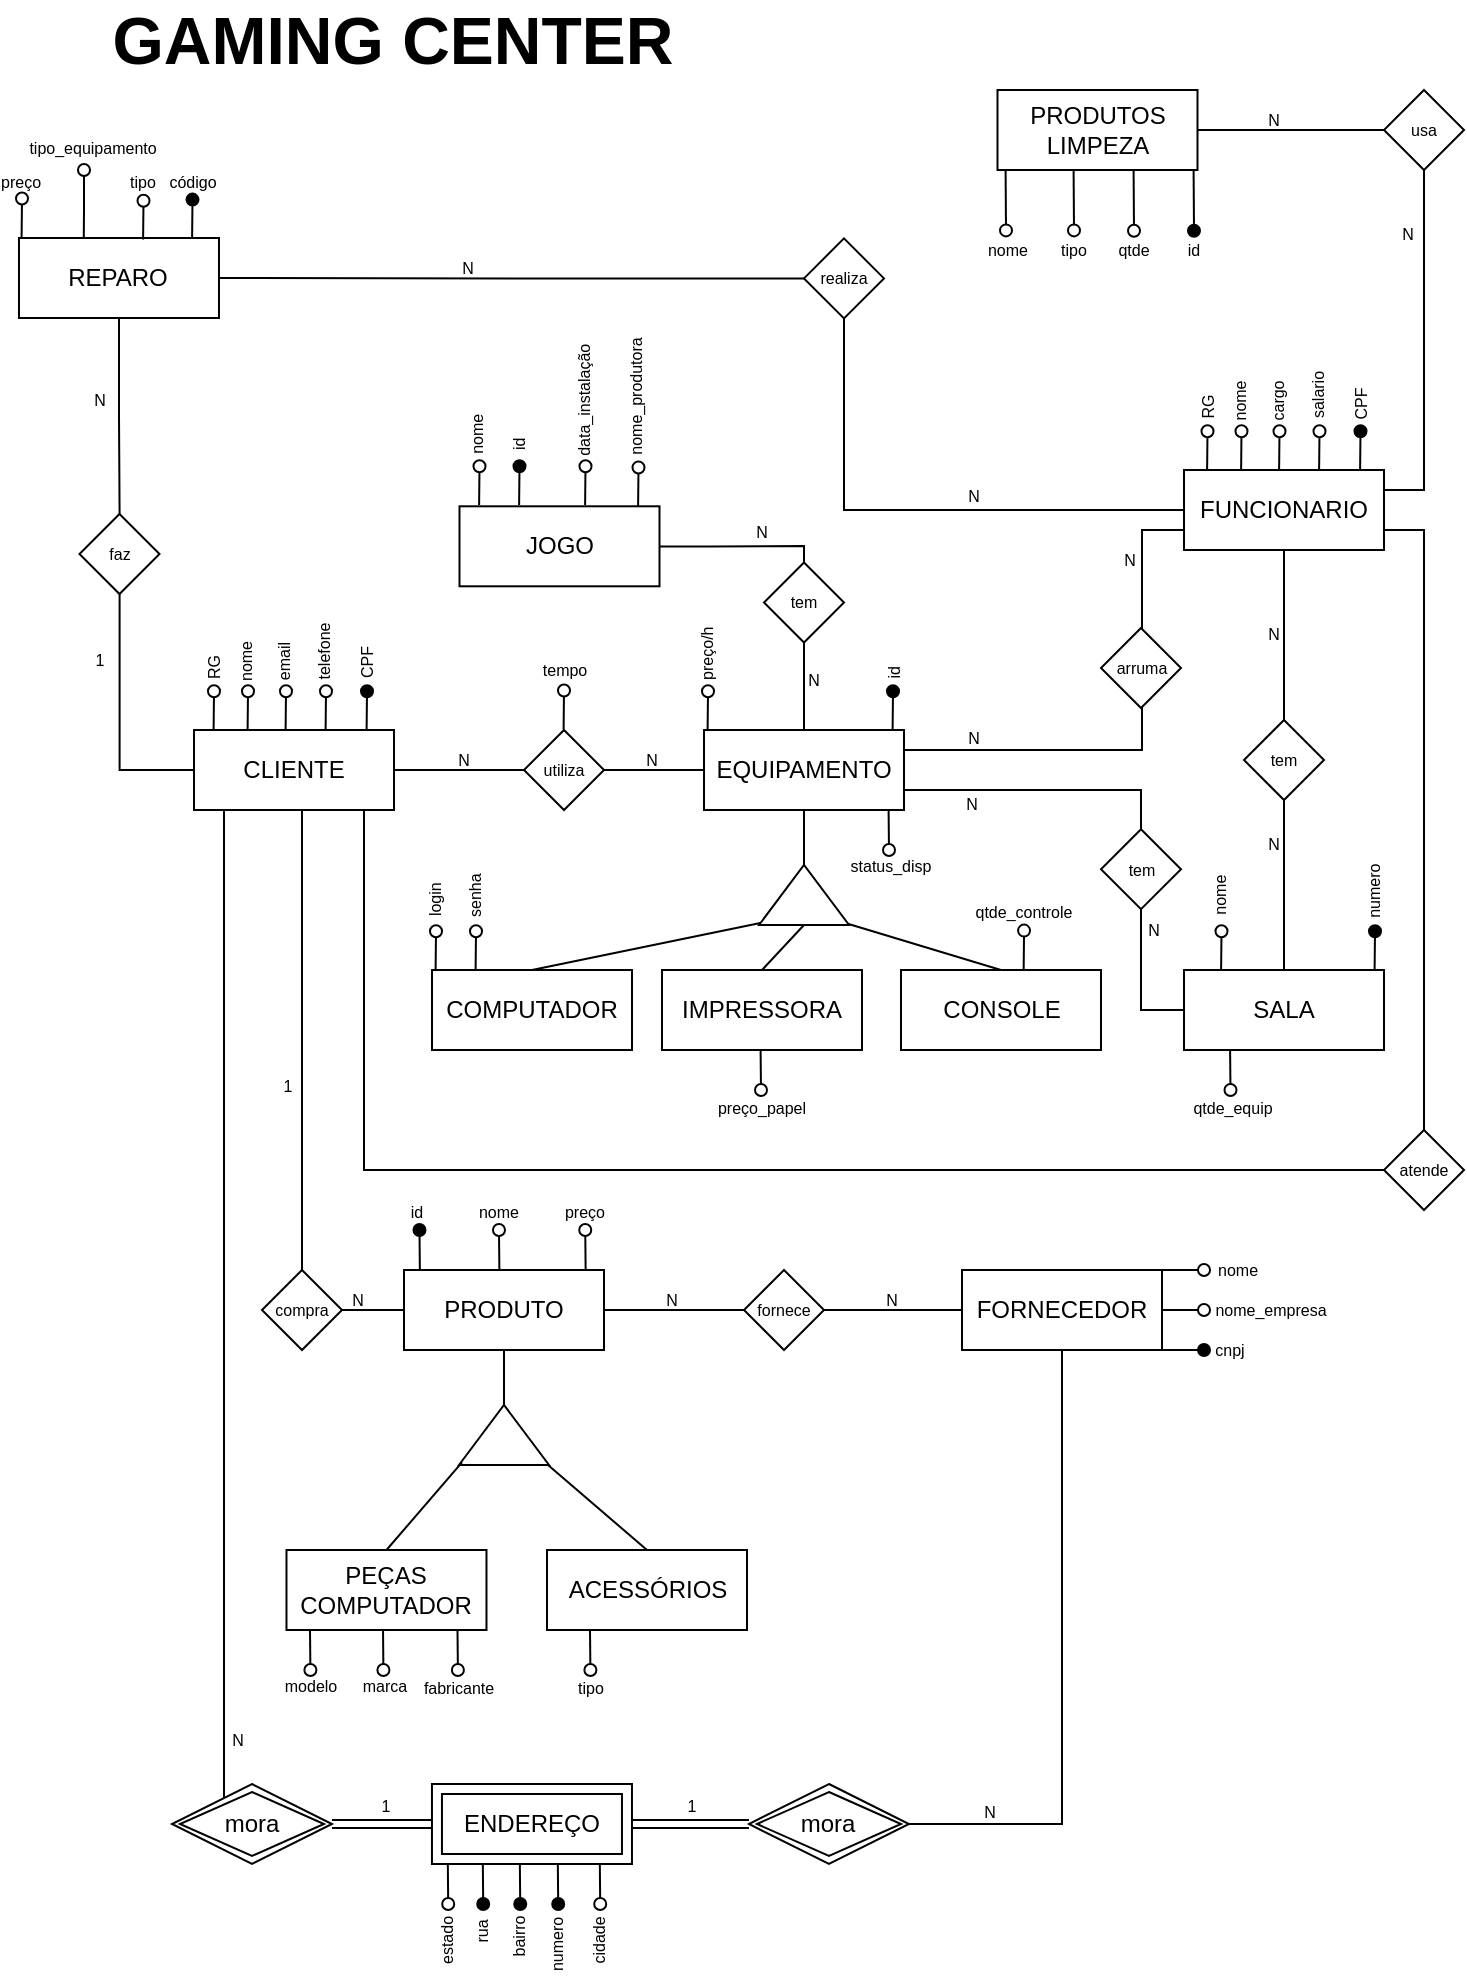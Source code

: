 <mxfile version="18.1.3" type="device"><diagram id="tFjh-JC69PEkfASW7UYD" name="Page-1"><mxGraphModel dx="1237" dy="672" grid="1" gridSize="10" guides="1" tooltips="1" connect="1" arrows="1" fold="1" page="1" pageScale="1" pageWidth="827" pageHeight="1169" math="0" shadow="0"><root><mxCell id="0"/><mxCell id="1" parent="0"/><mxCell id="dLTUqUdsc6a28uXezFOx-49" value="" style="endArrow=none;dashed=1;html=1;rounded=0;entryX=0.5;entryY=1;entryDx=0;entryDy=0;strokeWidth=2;endSize=6;jumpSize=9;jumpStyle=none;sourcePerimeterSpacing=0;strokeColor=none;startSize=34;fontSize=13;spacing=3;" parent="1" edge="1"><mxGeometry width="50" height="50" relative="1" as="geometry"><mxPoint x="71" y="667" as="sourcePoint"/><mxPoint x="51" y="632" as="targetPoint"/></mxGeometry></mxCell><mxCell id="Bq1xxbU5dl7gMrOgX1wE-48" style="edgeStyle=orthogonalEdgeStyle;rounded=0;orthogonalLoop=1;jettySize=auto;html=1;fontSize=8;startArrow=none;startFill=0;endArrow=none;endFill=0;" parent="1" source="Bq1xxbU5dl7gMrOgX1wE-26" target="Bq1xxbU5dl7gMrOgX1wE-46" edge="1"><mxGeometry relative="1" as="geometry"/></mxCell><mxCell id="zkrEf3ewqRUQauNhbl9_-11" style="edgeStyle=orthogonalEdgeStyle;rounded=0;orthogonalLoop=1;jettySize=auto;html=1;startArrow=none;startFill=0;endArrow=none;endFill=0;" edge="1" parent="1" source="Bq1xxbU5dl7gMrOgX1wE-26" target="zkrEf3ewqRUQauNhbl9_-10"><mxGeometry relative="1" as="geometry"/></mxCell><mxCell id="Bq1xxbU5dl7gMrOgX1wE-26" value="CLIENTE" style="rounded=0;whiteSpace=wrap;html=1;" parent="1" vertex="1"><mxGeometry x="115" y="400" width="100" height="40" as="geometry"/></mxCell><mxCell id="Bq1xxbU5dl7gMrOgX1wE-27" value="" style="endArrow=oval;html=1;rounded=0;fontSize=8;exitX=0.948;exitY=-0.015;exitDx=0;exitDy=0;exitPerimeter=0;endFill=0;" parent="1" edge="1"><mxGeometry width="50" height="50" relative="1" as="geometry"><mxPoint x="124.8" y="400" as="sourcePoint"/><mxPoint x="125" y="380.6" as="targetPoint"/></mxGeometry></mxCell><mxCell id="Bq1xxbU5dl7gMrOgX1wE-28" value="&lt;span style=&quot;font-size: 8px;&quot;&gt;RG&lt;br&gt;&lt;/span&gt;" style="text;html=1;strokeColor=none;fillColor=none;align=center;verticalAlign=middle;whiteSpace=wrap;rounded=0;rotation=-90;" parent="1" vertex="1"><mxGeometry x="115" y="364.25" width="17" height="8.5" as="geometry"/></mxCell><mxCell id="Bq1xxbU5dl7gMrOgX1wE-31" value="" style="endArrow=oval;html=1;rounded=0;fontSize=8;exitX=0.948;exitY=-0.015;exitDx=0;exitDy=0;exitPerimeter=0;endFill=0;" parent="1" edge="1"><mxGeometry width="50" height="50" relative="1" as="geometry"><mxPoint x="141.8" y="400" as="sourcePoint"/><mxPoint x="142" y="380.6" as="targetPoint"/></mxGeometry></mxCell><mxCell id="Bq1xxbU5dl7gMrOgX1wE-32" value="&lt;span style=&quot;font-size: 8px;&quot;&gt;nome&lt;br&gt;&lt;/span&gt;" style="text;html=1;strokeColor=none;fillColor=none;align=center;verticalAlign=middle;whiteSpace=wrap;rounded=0;rotation=-90;" parent="1" vertex="1"><mxGeometry x="131" y="361.25" width="17" height="8.5" as="geometry"/></mxCell><mxCell id="Bq1xxbU5dl7gMrOgX1wE-33" value="" style="endArrow=oval;html=1;rounded=0;fontSize=8;exitX=0.948;exitY=-0.015;exitDx=0;exitDy=0;exitPerimeter=0;endFill=0;" parent="1" edge="1"><mxGeometry width="50" height="50" relative="1" as="geometry"><mxPoint x="160.8" y="400" as="sourcePoint"/><mxPoint x="161" y="380.6" as="targetPoint"/></mxGeometry></mxCell><mxCell id="Bq1xxbU5dl7gMrOgX1wE-34" value="&lt;span style=&quot;font-size: 8px;&quot;&gt;email&lt;br&gt;&lt;/span&gt;" style="text;html=1;strokeColor=none;fillColor=none;align=center;verticalAlign=middle;whiteSpace=wrap;rounded=0;rotation=-90;" parent="1" vertex="1"><mxGeometry x="150" y="361.25" width="17" height="8.5" as="geometry"/></mxCell><mxCell id="Bq1xxbU5dl7gMrOgX1wE-35" value="" style="endArrow=oval;html=1;rounded=0;fontSize=8;exitX=0.948;exitY=-0.015;exitDx=0;exitDy=0;exitPerimeter=0;endFill=0;" parent="1" edge="1"><mxGeometry width="50" height="50" relative="1" as="geometry"><mxPoint x="180.8" y="400" as="sourcePoint"/><mxPoint x="181" y="380.6" as="targetPoint"/></mxGeometry></mxCell><mxCell id="Bq1xxbU5dl7gMrOgX1wE-36" value="&lt;span style=&quot;font-size: 8px;&quot;&gt;telefone&lt;br&gt;&lt;/span&gt;" style="text;html=1;strokeColor=none;fillColor=none;align=center;verticalAlign=middle;whiteSpace=wrap;rounded=0;rotation=-90;" parent="1" vertex="1"><mxGeometry x="170" y="356.25" width="17" height="8.5" as="geometry"/></mxCell><mxCell id="Bq1xxbU5dl7gMrOgX1wE-37" value="" style="endArrow=oval;html=1;rounded=0;fontSize=8;exitX=0.948;exitY=-0.015;exitDx=0;exitDy=0;exitPerimeter=0;endFill=1;" parent="1" edge="1"><mxGeometry width="50" height="50" relative="1" as="geometry"><mxPoint x="201.3" y="400" as="sourcePoint"/><mxPoint x="201.5" y="380.6" as="targetPoint"/></mxGeometry></mxCell><mxCell id="Bq1xxbU5dl7gMrOgX1wE-38" value="&lt;span style=&quot;font-size: 8px;&quot;&gt;CPF&lt;br&gt;&lt;/span&gt;" style="text;html=1;strokeColor=none;fillColor=none;align=center;verticalAlign=middle;whiteSpace=wrap;rounded=0;rotation=-90;" parent="1" vertex="1"><mxGeometry x="191.5" y="362.25" width="17" height="8.5" as="geometry"/></mxCell><mxCell id="Bq1xxbU5dl7gMrOgX1wE-47" style="edgeStyle=orthogonalEdgeStyle;rounded=0;orthogonalLoop=1;jettySize=auto;html=1;fontSize=8;startArrow=none;startFill=0;endArrow=none;endFill=0;" parent="1" source="Bq1xxbU5dl7gMrOgX1wE-45" target="Bq1xxbU5dl7gMrOgX1wE-46" edge="1"><mxGeometry relative="1" as="geometry"/></mxCell><mxCell id="Bq1xxbU5dl7gMrOgX1wE-61" style="edgeStyle=orthogonalEdgeStyle;rounded=0;orthogonalLoop=1;jettySize=auto;html=1;fontSize=8;startArrow=none;startFill=0;endArrow=none;endFill=0;" parent="1" source="Bq1xxbU5dl7gMrOgX1wE-45" target="Bq1xxbU5dl7gMrOgX1wE-60" edge="1"><mxGeometry relative="1" as="geometry"/></mxCell><mxCell id="Bq1xxbU5dl7gMrOgX1wE-94" style="edgeStyle=orthogonalEdgeStyle;rounded=0;orthogonalLoop=1;jettySize=auto;html=1;fontSize=8;startArrow=none;startFill=0;endArrow=none;endFill=0;" parent="1" source="Bq1xxbU5dl7gMrOgX1wE-45" target="Bq1xxbU5dl7gMrOgX1wE-92" edge="1"><mxGeometry relative="1" as="geometry"><Array as="points"><mxPoint x="589" y="410"/></Array></mxGeometry></mxCell><mxCell id="Bq1xxbU5dl7gMrOgX1wE-45" value="EQUIPAMENTO" style="rounded=0;whiteSpace=wrap;html=1;" parent="1" vertex="1"><mxGeometry x="370" y="400" width="100" height="40" as="geometry"/></mxCell><mxCell id="Bq1xxbU5dl7gMrOgX1wE-46" value="utiliza" style="rhombus;whiteSpace=wrap;html=1;fontSize=8;" parent="1" vertex="1"><mxGeometry x="280" y="400" width="40" height="40" as="geometry"/></mxCell><mxCell id="Bq1xxbU5dl7gMrOgX1wE-49" value="" style="endArrow=oval;html=1;rounded=0;fontSize=8;exitX=0.948;exitY=-0.015;exitDx=0;exitDy=0;exitPerimeter=0;endFill=0;" parent="1" edge="1"><mxGeometry width="50" height="50" relative="1" as="geometry"><mxPoint x="299.8" y="399.63" as="sourcePoint"/><mxPoint x="300" y="380.23" as="targetPoint"/></mxGeometry></mxCell><mxCell id="Bq1xxbU5dl7gMrOgX1wE-50" value="&lt;span style=&quot;font-size: 8px;&quot;&gt;tempo&lt;br&gt;&lt;/span&gt;" style="text;html=1;strokeColor=none;fillColor=none;align=center;verticalAlign=middle;whiteSpace=wrap;rounded=0;rotation=0;" parent="1" vertex="1"><mxGeometry x="291.5" y="364.75" width="17" height="8.5" as="geometry"/></mxCell><mxCell id="Bq1xxbU5dl7gMrOgX1wE-51" value="N" style="text;html=1;strokeColor=none;fillColor=none;align=center;verticalAlign=middle;whiteSpace=wrap;rounded=0;fontSize=8;" parent="1" vertex="1"><mxGeometry x="240" y="410" width="20" height="10" as="geometry"/></mxCell><mxCell id="Bq1xxbU5dl7gMrOgX1wE-52" value="N" style="text;html=1;strokeColor=none;fillColor=none;align=center;verticalAlign=middle;whiteSpace=wrap;rounded=0;fontSize=8;" parent="1" vertex="1"><mxGeometry x="334" y="410" width="20" height="10" as="geometry"/></mxCell><mxCell id="Bq1xxbU5dl7gMrOgX1wE-54" style="edgeStyle=orthogonalEdgeStyle;rounded=0;orthogonalLoop=1;jettySize=auto;html=1;entryX=0.5;entryY=1;entryDx=0;entryDy=0;fontSize=8;startArrow=none;startFill=0;endArrow=none;endFill=0;" parent="1" source="Bq1xxbU5dl7gMrOgX1wE-53" target="Bq1xxbU5dl7gMrOgX1wE-45" edge="1"><mxGeometry relative="1" as="geometry"/></mxCell><mxCell id="Bq1xxbU5dl7gMrOgX1wE-53" value="" style="triangle;whiteSpace=wrap;html=1;rotation=-90;" parent="1" vertex="1"><mxGeometry x="405" y="460" width="30" height="45" as="geometry"/></mxCell><mxCell id="Bq1xxbU5dl7gMrOgX1wE-55" value="COMPUTADOR" style="rounded=0;whiteSpace=wrap;html=1;" parent="1" vertex="1"><mxGeometry x="234" y="520" width="100" height="40" as="geometry"/></mxCell><mxCell id="Bq1xxbU5dl7gMrOgX1wE-56" value="CONSOLE" style="rounded=0;whiteSpace=wrap;html=1;" parent="1" vertex="1"><mxGeometry x="468.5" y="520" width="100" height="40" as="geometry"/></mxCell><mxCell id="Bq1xxbU5dl7gMrOgX1wE-58" value="" style="endArrow=none;html=1;rounded=0;fontSize=8;entryX=0.034;entryY=0.015;entryDx=0;entryDy=0;entryPerimeter=0;exitX=0.5;exitY=0;exitDx=0;exitDy=0;" parent="1" source="Bq1xxbU5dl7gMrOgX1wE-55" target="Bq1xxbU5dl7gMrOgX1wE-53" edge="1"><mxGeometry width="50" height="50" relative="1" as="geometry"><mxPoint x="380" y="520" as="sourcePoint"/><mxPoint x="430" y="470" as="targetPoint"/></mxGeometry></mxCell><mxCell id="Bq1xxbU5dl7gMrOgX1wE-59" value="" style="endArrow=none;html=1;rounded=0;fontSize=8;exitX=0.5;exitY=0;exitDx=0;exitDy=0;entryX=0.026;entryY=0.977;entryDx=0;entryDy=0;entryPerimeter=0;" parent="1" source="Bq1xxbU5dl7gMrOgX1wE-56" target="Bq1xxbU5dl7gMrOgX1wE-53" edge="1"><mxGeometry width="50" height="50" relative="1" as="geometry"><mxPoint x="380" y="520" as="sourcePoint"/><mxPoint x="430" y="470" as="targetPoint"/></mxGeometry></mxCell><mxCell id="Bq1xxbU5dl7gMrOgX1wE-60" value="tem" style="rhombus;whiteSpace=wrap;html=1;fontSize=8;" parent="1" vertex="1"><mxGeometry x="400" y="316.25" width="40" height="40" as="geometry"/></mxCell><mxCell id="Bq1xxbU5dl7gMrOgX1wE-63" style="edgeStyle=orthogonalEdgeStyle;rounded=0;orthogonalLoop=1;jettySize=auto;html=1;fontSize=8;startArrow=none;startFill=0;endArrow=none;endFill=0;" parent="1" source="Bq1xxbU5dl7gMrOgX1wE-62" target="Bq1xxbU5dl7gMrOgX1wE-60" edge="1"><mxGeometry relative="1" as="geometry"><Array as="points"><mxPoint x="374" y="308"/><mxPoint x="420" y="308"/></Array></mxGeometry></mxCell><mxCell id="Bq1xxbU5dl7gMrOgX1wE-62" value="JOGO" style="rounded=0;whiteSpace=wrap;html=1;" parent="1" vertex="1"><mxGeometry x="247.75" y="288.15" width="100" height="40" as="geometry"/></mxCell><mxCell id="Bq1xxbU5dl7gMrOgX1wE-64" value="N" style="text;html=1;strokeColor=none;fillColor=none;align=center;verticalAlign=middle;whiteSpace=wrap;rounded=0;fontSize=8;" parent="1" vertex="1"><mxGeometry x="420" y="369.75" width="10" height="10" as="geometry"/></mxCell><mxCell id="Bq1xxbU5dl7gMrOgX1wE-65" value="N" style="text;html=1;strokeColor=none;fillColor=none;align=center;verticalAlign=middle;whiteSpace=wrap;rounded=0;fontSize=8;" parent="1" vertex="1"><mxGeometry x="394" y="296" width="10" height="10" as="geometry"/></mxCell><mxCell id="Bq1xxbU5dl7gMrOgX1wE-66" value="" style="endArrow=oval;html=1;rounded=0;fontSize=8;exitX=0.948;exitY=-0.015;exitDx=0;exitDy=0;exitPerimeter=0;endFill=0;" parent="1" edge="1"><mxGeometry width="50" height="50" relative="1" as="geometry"><mxPoint x="257.55" y="287.55" as="sourcePoint"/><mxPoint x="257.75" y="268.15" as="targetPoint"/></mxGeometry></mxCell><mxCell id="Bq1xxbU5dl7gMrOgX1wE-67" value="&lt;font style=&quot;font-size: 8px;&quot;&gt;nome&lt;/font&gt;" style="text;html=1;strokeColor=none;fillColor=none;align=center;verticalAlign=middle;whiteSpace=wrap;rounded=0;rotation=-90;" parent="1" vertex="1"><mxGeometry x="245.75" y="247.15" width="20" height="10" as="geometry"/></mxCell><mxCell id="Bq1xxbU5dl7gMrOgX1wE-68" value="" style="endArrow=oval;html=1;rounded=0;fontSize=8;exitX=0.948;exitY=-0.015;exitDx=0;exitDy=0;exitPerimeter=0;endFill=1;" parent="1" edge="1"><mxGeometry width="50" height="50" relative="1" as="geometry"><mxPoint x="277.55" y="287.55" as="sourcePoint"/><mxPoint x="277.75" y="268.15" as="targetPoint"/></mxGeometry></mxCell><mxCell id="Bq1xxbU5dl7gMrOgX1wE-69" value="&lt;font style=&quot;font-size: 8px;&quot;&gt;id&lt;/font&gt;" style="text;html=1;strokeColor=none;fillColor=none;align=center;verticalAlign=middle;whiteSpace=wrap;rounded=0;rotation=-90;" parent="1" vertex="1"><mxGeometry x="266.75" y="252.15" width="20" height="10" as="geometry"/></mxCell><mxCell id="Bq1xxbU5dl7gMrOgX1wE-70" value="" style="endArrow=oval;html=1;rounded=0;fontSize=8;exitX=0.948;exitY=-0.015;exitDx=0;exitDy=0;exitPerimeter=0;endFill=0;" parent="1" edge="1"><mxGeometry width="50" height="50" relative="1" as="geometry"><mxPoint x="310.55" y="287.55" as="sourcePoint"/><mxPoint x="310.75" y="268.15" as="targetPoint"/></mxGeometry></mxCell><mxCell id="Bq1xxbU5dl7gMrOgX1wE-71" value="&lt;font style=&quot;font-size: 8px;&quot;&gt;data_instalação&lt;/font&gt;" style="text;html=1;strokeColor=none;fillColor=none;align=center;verticalAlign=middle;whiteSpace=wrap;rounded=0;rotation=-90;" parent="1" vertex="1"><mxGeometry x="281.25" y="229.65" width="55" height="10" as="geometry"/></mxCell><mxCell id="Bq1xxbU5dl7gMrOgX1wE-72" value="" style="endArrow=oval;html=1;rounded=0;fontSize=8;exitX=0.948;exitY=-0.015;exitDx=0;exitDy=0;exitPerimeter=0;endFill=0;" parent="1" edge="1"><mxGeometry width="50" height="50" relative="1" as="geometry"><mxPoint x="337.05" y="288.15" as="sourcePoint"/><mxPoint x="337.25" y="268.75" as="targetPoint"/></mxGeometry></mxCell><mxCell id="Bq1xxbU5dl7gMrOgX1wE-73" value="&lt;font style=&quot;font-size: 8px;&quot;&gt;nome_produtora&lt;/font&gt;" style="text;html=1;strokeColor=none;fillColor=none;align=center;verticalAlign=middle;whiteSpace=wrap;rounded=0;rotation=-90;" parent="1" vertex="1"><mxGeometry x="302.75" y="228.25" width="65" height="10" as="geometry"/></mxCell><mxCell id="Bq1xxbU5dl7gMrOgX1wE-76" value="" style="endArrow=oval;html=1;rounded=0;fontSize=8;exitX=0.948;exitY=-0.015;exitDx=0;exitDy=0;exitPerimeter=0;endFill=0;" parent="1" edge="1"><mxGeometry width="50" height="50" relative="1" as="geometry"><mxPoint x="235.8" y="520" as="sourcePoint"/><mxPoint x="236" y="500.6" as="targetPoint"/></mxGeometry></mxCell><mxCell id="Bq1xxbU5dl7gMrOgX1wE-77" value="&lt;span style=&quot;font-size: 8px;&quot;&gt;login&lt;br&gt;&lt;/span&gt;" style="text;html=1;strokeColor=none;fillColor=none;align=center;verticalAlign=middle;whiteSpace=wrap;rounded=0;rotation=-90;" parent="1" vertex="1"><mxGeometry x="224" y="479.6" width="20" height="10" as="geometry"/></mxCell><mxCell id="Bq1xxbU5dl7gMrOgX1wE-78" value="" style="endArrow=oval;html=1;rounded=0;fontSize=8;exitX=0.948;exitY=-0.015;exitDx=0;exitDy=0;exitPerimeter=0;endFill=0;" parent="1" edge="1"><mxGeometry width="50" height="50" relative="1" as="geometry"><mxPoint x="255.8" y="520" as="sourcePoint"/><mxPoint x="256" y="500.6" as="targetPoint"/></mxGeometry></mxCell><mxCell id="Bq1xxbU5dl7gMrOgX1wE-79" value="&lt;span style=&quot;font-size: 8px;&quot;&gt;senha&lt;br&gt;&lt;/span&gt;" style="text;html=1;strokeColor=none;fillColor=none;align=center;verticalAlign=middle;whiteSpace=wrap;rounded=0;rotation=-90;" parent="1" vertex="1"><mxGeometry x="244" y="477.6" width="20" height="10" as="geometry"/></mxCell><mxCell id="Bq1xxbU5dl7gMrOgX1wE-80" value="" style="endArrow=oval;html=1;rounded=0;fontSize=8;exitX=0.948;exitY=-0.015;exitDx=0;exitDy=0;exitPerimeter=0;endFill=0;" parent="1" edge="1"><mxGeometry width="50" height="50" relative="1" as="geometry"><mxPoint x="529.83" y="519.7" as="sourcePoint"/><mxPoint x="530.03" y="500.3" as="targetPoint"/></mxGeometry></mxCell><mxCell id="Bq1xxbU5dl7gMrOgX1wE-81" value="&lt;span style=&quot;font-size: 8px;&quot;&gt;qtde_controle&lt;br&gt;&lt;/span&gt;" style="text;html=1;strokeColor=none;fillColor=none;align=center;verticalAlign=middle;whiteSpace=wrap;rounded=0;rotation=0;" parent="1" vertex="1"><mxGeometry x="500" y="485.35" width="60" height="10" as="geometry"/></mxCell><mxCell id="Bq1xxbU5dl7gMrOgX1wE-82" value="" style="endArrow=oval;html=1;rounded=0;fontSize=8;exitX=0.948;exitY=-0.015;exitDx=0;exitDy=0;exitPerimeter=0;endFill=0;" parent="1" edge="1"><mxGeometry width="50" height="50" relative="1" as="geometry"><mxPoint x="371.8" y="400" as="sourcePoint"/><mxPoint x="372" y="380.6" as="targetPoint"/></mxGeometry></mxCell><mxCell id="Bq1xxbU5dl7gMrOgX1wE-83" value="&lt;span style=&quot;font-size: 8px;&quot;&gt;preço/h&lt;br&gt;&lt;/span&gt;" style="text;html=1;strokeColor=none;fillColor=none;align=center;verticalAlign=middle;whiteSpace=wrap;rounded=0;rotation=-90;" parent="1" vertex="1"><mxGeometry x="360" y="356.6" width="20" height="10" as="geometry"/></mxCell><mxCell id="Bq1xxbU5dl7gMrOgX1wE-84" value="" style="endArrow=oval;html=1;rounded=0;fontSize=8;exitX=0.948;exitY=-0.015;exitDx=0;exitDy=0;exitPerimeter=0;endFill=1;" parent="1" edge="1"><mxGeometry width="50" height="50" relative="1" as="geometry"><mxPoint x="464.3" y="400" as="sourcePoint"/><mxPoint x="464.5" y="380.6" as="targetPoint"/></mxGeometry></mxCell><mxCell id="Bq1xxbU5dl7gMrOgX1wE-85" value="&lt;span style=&quot;font-size: 8px;&quot;&gt;id&lt;br&gt;&lt;/span&gt;" style="text;html=1;strokeColor=none;fillColor=none;align=center;verticalAlign=middle;whiteSpace=wrap;rounded=0;rotation=-90;" parent="1" vertex="1"><mxGeometry x="458.5" y="366.6" width="10" height="10" as="geometry"/></mxCell><mxCell id="Bq1xxbU5dl7gMrOgX1wE-88" value="" style="endArrow=none;html=1;rounded=0;entryX=0.098;entryY=0.995;entryDx=0;entryDy=0;entryPerimeter=0;endFill=0;startArrow=oval;startFill=0;" parent="1" edge="1"><mxGeometry width="50" height="50" relative="1" as="geometry"><mxPoint x="462.5" y="460" as="sourcePoint"/><mxPoint x="462.3" y="440" as="targetPoint"/></mxGeometry></mxCell><mxCell id="Bq1xxbU5dl7gMrOgX1wE-89" value="&lt;font style=&quot;font-size: 8px;&quot;&gt;status_disp&lt;/font&gt;" style="text;html=1;strokeColor=none;fillColor=none;align=center;verticalAlign=middle;whiteSpace=wrap;rounded=0;" parent="1" vertex="1"><mxGeometry x="446" y="462" width="35" height="10" as="geometry"/></mxCell><mxCell id="Bq1xxbU5dl7gMrOgX1wE-93" style="edgeStyle=orthogonalEdgeStyle;rounded=0;orthogonalLoop=1;jettySize=auto;html=1;fontSize=8;startArrow=none;startFill=0;endArrow=none;endFill=0;" parent="1" source="Bq1xxbU5dl7gMrOgX1wE-90" target="Bq1xxbU5dl7gMrOgX1wE-92" edge="1"><mxGeometry relative="1" as="geometry"><Array as="points"><mxPoint x="589" y="300"/></Array></mxGeometry></mxCell><mxCell id="Bq1xxbU5dl7gMrOgX1wE-122" style="edgeStyle=orthogonalEdgeStyle;rounded=0;orthogonalLoop=1;jettySize=auto;html=1;entryX=0.5;entryY=0;entryDx=0;entryDy=0;fontSize=8;startArrow=none;startFill=0;endArrow=none;endFill=0;" parent="1" source="Bq1xxbU5dl7gMrOgX1wE-90" target="Bq1xxbU5dl7gMrOgX1wE-118" edge="1"><mxGeometry relative="1" as="geometry"/></mxCell><mxCell id="Bq1xxbU5dl7gMrOgX1wE-130" style="edgeStyle=orthogonalEdgeStyle;rounded=0;orthogonalLoop=1;jettySize=auto;html=1;fontSize=8;startArrow=none;startFill=0;endArrow=none;endFill=0;" parent="1" source="Bq1xxbU5dl7gMrOgX1wE-90" target="Bq1xxbU5dl7gMrOgX1wE-123" edge="1"><mxGeometry relative="1" as="geometry"><Array as="points"><mxPoint x="730" y="280"/></Array></mxGeometry></mxCell><mxCell id="Bq1xxbU5dl7gMrOgX1wE-140" style="edgeStyle=orthogonalEdgeStyle;rounded=0;orthogonalLoop=1;jettySize=auto;html=1;fontSize=8;startArrow=none;startFill=0;endArrow=none;endFill=0;" parent="1" source="Bq1xxbU5dl7gMrOgX1wE-90" edge="1"><mxGeometry relative="1" as="geometry"><mxPoint x="740" y="610" as="targetPoint"/><Array as="points"><mxPoint x="730" y="300"/><mxPoint x="730" y="610"/></Array></mxGeometry></mxCell><mxCell id="zkrEf3ewqRUQauNhbl9_-18" style="edgeStyle=orthogonalEdgeStyle;rounded=0;orthogonalLoop=1;jettySize=auto;html=1;startArrow=none;startFill=0;endArrow=none;endFill=0;" edge="1" parent="1" source="Bq1xxbU5dl7gMrOgX1wE-90" target="zkrEf3ewqRUQauNhbl9_-14"><mxGeometry relative="1" as="geometry"/></mxCell><mxCell id="Bq1xxbU5dl7gMrOgX1wE-90" value="FUNCIONARIO" style="rounded=0;whiteSpace=wrap;html=1;" parent="1" vertex="1"><mxGeometry x="610" y="270" width="100" height="40" as="geometry"/></mxCell><mxCell id="Bq1xxbU5dl7gMrOgX1wE-92" value="arruma" style="rhombus;whiteSpace=wrap;html=1;fontSize=8;" parent="1" vertex="1"><mxGeometry x="568.5" y="349" width="40" height="40" as="geometry"/></mxCell><mxCell id="Bq1xxbU5dl7gMrOgX1wE-95" value="N" style="text;html=1;strokeColor=none;fillColor=none;align=center;verticalAlign=middle;whiteSpace=wrap;rounded=0;fontSize=8;" parent="1" vertex="1"><mxGeometry x="500" y="399" width="10" height="10" as="geometry"/></mxCell><mxCell id="Bq1xxbU5dl7gMrOgX1wE-96" value="N" style="text;html=1;strokeColor=none;fillColor=none;align=center;verticalAlign=middle;whiteSpace=wrap;rounded=0;fontSize=8;" parent="1" vertex="1"><mxGeometry x="578" y="310" width="10" height="10" as="geometry"/></mxCell><mxCell id="Bq1xxbU5dl7gMrOgX1wE-98" value="" style="endArrow=oval;html=1;rounded=0;fontSize=8;exitX=0.948;exitY=-0.015;exitDx=0;exitDy=0;exitPerimeter=0;endFill=0;" parent="1" edge="1"><mxGeometry width="50" height="50" relative="1" as="geometry"><mxPoint x="621.55" y="270" as="sourcePoint"/><mxPoint x="621.75" y="250.6" as="targetPoint"/></mxGeometry></mxCell><mxCell id="Bq1xxbU5dl7gMrOgX1wE-99" value="&lt;span style=&quot;font-size: 8px;&quot;&gt;RG&lt;br&gt;&lt;/span&gt;" style="text;html=1;strokeColor=none;fillColor=none;align=center;verticalAlign=middle;whiteSpace=wrap;rounded=0;rotation=-90;" parent="1" vertex="1"><mxGeometry x="611.75" y="234.25" width="17" height="8.5" as="geometry"/></mxCell><mxCell id="Bq1xxbU5dl7gMrOgX1wE-100" value="" style="endArrow=oval;html=1;rounded=0;fontSize=8;exitX=0.948;exitY=-0.015;exitDx=0;exitDy=0;exitPerimeter=0;endFill=0;" parent="1" edge="1"><mxGeometry width="50" height="50" relative="1" as="geometry"><mxPoint x="638.55" y="270" as="sourcePoint"/><mxPoint x="638.75" y="250.6" as="targetPoint"/></mxGeometry></mxCell><mxCell id="Bq1xxbU5dl7gMrOgX1wE-101" value="&lt;span style=&quot;font-size: 8px;&quot;&gt;nome&lt;br&gt;&lt;/span&gt;" style="text;html=1;strokeColor=none;fillColor=none;align=center;verticalAlign=middle;whiteSpace=wrap;rounded=0;rotation=-90;" parent="1" vertex="1"><mxGeometry x="627.75" y="231.25" width="17" height="8.5" as="geometry"/></mxCell><mxCell id="Bq1xxbU5dl7gMrOgX1wE-102" value="" style="endArrow=oval;html=1;rounded=0;fontSize=8;exitX=0.948;exitY=-0.015;exitDx=0;exitDy=0;exitPerimeter=0;endFill=0;" parent="1" edge="1"><mxGeometry width="50" height="50" relative="1" as="geometry"><mxPoint x="657.55" y="270" as="sourcePoint"/><mxPoint x="657.75" y="250.6" as="targetPoint"/></mxGeometry></mxCell><mxCell id="Bq1xxbU5dl7gMrOgX1wE-103" value="&lt;span style=&quot;font-size: 8px;&quot;&gt;cargo&lt;br&gt;&lt;/span&gt;" style="text;html=1;strokeColor=none;fillColor=none;align=center;verticalAlign=middle;whiteSpace=wrap;rounded=0;rotation=-90;" parent="1" vertex="1"><mxGeometry x="646.75" y="231.25" width="17" height="8.5" as="geometry"/></mxCell><mxCell id="Bq1xxbU5dl7gMrOgX1wE-104" value="" style="endArrow=oval;html=1;rounded=0;fontSize=8;exitX=0.948;exitY=-0.015;exitDx=0;exitDy=0;exitPerimeter=0;endFill=0;" parent="1" edge="1"><mxGeometry width="50" height="50" relative="1" as="geometry"><mxPoint x="677.55" y="270" as="sourcePoint"/><mxPoint x="677.75" y="250.6" as="targetPoint"/></mxGeometry></mxCell><mxCell id="Bq1xxbU5dl7gMrOgX1wE-105" value="&lt;span style=&quot;font-size: 8px;&quot;&gt;salario&lt;br&gt;&lt;/span&gt;" style="text;html=1;strokeColor=none;fillColor=none;align=center;verticalAlign=middle;whiteSpace=wrap;rounded=0;rotation=-90;" parent="1" vertex="1"><mxGeometry x="666.75" y="228.25" width="17" height="8.5" as="geometry"/></mxCell><mxCell id="Bq1xxbU5dl7gMrOgX1wE-106" value="" style="endArrow=oval;html=1;rounded=0;fontSize=8;exitX=0.948;exitY=-0.015;exitDx=0;exitDy=0;exitPerimeter=0;endFill=1;" parent="1" edge="1"><mxGeometry width="50" height="50" relative="1" as="geometry"><mxPoint x="698.05" y="270" as="sourcePoint"/><mxPoint x="698.25" y="250.6" as="targetPoint"/></mxGeometry></mxCell><mxCell id="Bq1xxbU5dl7gMrOgX1wE-107" value="&lt;span style=&quot;font-size: 8px;&quot;&gt;CPF&lt;br&gt;&lt;/span&gt;" style="text;html=1;strokeColor=none;fillColor=none;align=center;verticalAlign=middle;whiteSpace=wrap;rounded=0;rotation=-90;" parent="1" vertex="1"><mxGeometry x="688.25" y="232.25" width="17" height="8.5" as="geometry"/></mxCell><mxCell id="Bq1xxbU5dl7gMrOgX1wE-110" style="edgeStyle=orthogonalEdgeStyle;rounded=0;orthogonalLoop=1;jettySize=auto;html=1;fontSize=8;startArrow=none;startFill=0;endArrow=none;endFill=0;" parent="1" source="Bq1xxbU5dl7gMrOgX1wE-108" target="Bq1xxbU5dl7gMrOgX1wE-109" edge="1"><mxGeometry relative="1" as="geometry"/></mxCell><mxCell id="Bq1xxbU5dl7gMrOgX1wE-121" style="edgeStyle=orthogonalEdgeStyle;rounded=0;orthogonalLoop=1;jettySize=auto;html=1;fontSize=8;startArrow=none;startFill=0;endArrow=none;endFill=0;" parent="1" source="Bq1xxbU5dl7gMrOgX1wE-108" target="Bq1xxbU5dl7gMrOgX1wE-118" edge="1"><mxGeometry relative="1" as="geometry"/></mxCell><mxCell id="Bq1xxbU5dl7gMrOgX1wE-108" value="SALA" style="rounded=0;whiteSpace=wrap;html=1;" parent="1" vertex="1"><mxGeometry x="610" y="520" width="100" height="40" as="geometry"/></mxCell><mxCell id="Bq1xxbU5dl7gMrOgX1wE-111" style="edgeStyle=orthogonalEdgeStyle;rounded=0;orthogonalLoop=1;jettySize=auto;html=1;entryX=1;entryY=0.75;entryDx=0;entryDy=0;fontSize=8;startArrow=none;startFill=0;endArrow=none;endFill=0;" parent="1" source="Bq1xxbU5dl7gMrOgX1wE-109" target="Bq1xxbU5dl7gMrOgX1wE-45" edge="1"><mxGeometry relative="1" as="geometry"><Array as="points"><mxPoint x="588" y="430"/></Array></mxGeometry></mxCell><mxCell id="Bq1xxbU5dl7gMrOgX1wE-109" value="tem" style="rhombus;whiteSpace=wrap;html=1;fontSize=8;" parent="1" vertex="1"><mxGeometry x="568.5" y="449.6" width="40" height="40" as="geometry"/></mxCell><mxCell id="Bq1xxbU5dl7gMrOgX1wE-112" value="" style="endArrow=oval;html=1;rounded=0;fontSize=8;exitX=0.948;exitY=-0.015;exitDx=0;exitDy=0;exitPerimeter=0;endFill=0;" parent="1" edge="1"><mxGeometry width="50" height="50" relative="1" as="geometry"><mxPoint x="628.55" y="520" as="sourcePoint"/><mxPoint x="628.75" y="500.6" as="targetPoint"/></mxGeometry></mxCell><mxCell id="Bq1xxbU5dl7gMrOgX1wE-113" value="&lt;span style=&quot;font-size: 8px;&quot;&gt;nome&lt;br&gt;&lt;/span&gt;" style="text;html=1;strokeColor=none;fillColor=none;align=center;verticalAlign=middle;whiteSpace=wrap;rounded=0;rotation=-90;" parent="1" vertex="1"><mxGeometry x="616.75" y="477.6" width="20" height="10" as="geometry"/></mxCell><mxCell id="Bq1xxbU5dl7gMrOgX1wE-116" value="" style="endArrow=oval;html=1;rounded=0;fontSize=8;exitX=0.948;exitY=-0.015;exitDx=0;exitDy=0;exitPerimeter=0;endFill=1;" parent="1" edge="1"><mxGeometry width="50" height="50" relative="1" as="geometry"><mxPoint x="705.3" y="520" as="sourcePoint"/><mxPoint x="705.5" y="500.6" as="targetPoint"/></mxGeometry></mxCell><mxCell id="Bq1xxbU5dl7gMrOgX1wE-117" value="&lt;span style=&quot;font-size: 8px;&quot;&gt;numero&lt;br&gt;&lt;/span&gt;" style="text;html=1;strokeColor=none;fillColor=none;align=center;verticalAlign=middle;whiteSpace=wrap;rounded=0;rotation=-90;" parent="1" vertex="1"><mxGeometry x="691.25" y="475.35" width="26.5" height="10" as="geometry"/></mxCell><mxCell id="Bq1xxbU5dl7gMrOgX1wE-118" value="tem" style="rhombus;whiteSpace=wrap;html=1;fontSize=8;" parent="1" vertex="1"><mxGeometry x="640" y="395" width="40" height="40" as="geometry"/></mxCell><mxCell id="Bq1xxbU5dl7gMrOgX1wE-119" value="" style="endArrow=none;html=1;rounded=0;entryX=0.098;entryY=0.995;entryDx=0;entryDy=0;entryPerimeter=0;endFill=0;startArrow=oval;startFill=0;" parent="1" edge="1"><mxGeometry width="50" height="50" relative="1" as="geometry"><mxPoint x="633.25" y="580" as="sourcePoint"/><mxPoint x="633.05" y="560" as="targetPoint"/></mxGeometry></mxCell><mxCell id="Bq1xxbU5dl7gMrOgX1wE-120" value="&lt;font style=&quot;font-size: 8px;&quot;&gt;qtde_equip&lt;/font&gt;" style="text;html=1;strokeColor=none;fillColor=none;align=center;verticalAlign=middle;whiteSpace=wrap;rounded=0;" parent="1" vertex="1"><mxGeometry x="616.75" y="583" width="35" height="10" as="geometry"/></mxCell><mxCell id="Bq1xxbU5dl7gMrOgX1wE-123" value="usa" style="rhombus;whiteSpace=wrap;html=1;fontSize=8;" parent="1" vertex="1"><mxGeometry x="710" y="80" width="40" height="40" as="geometry"/></mxCell><mxCell id="Bq1xxbU5dl7gMrOgX1wE-125" value="N" style="text;html=1;strokeColor=none;fillColor=none;align=center;verticalAlign=middle;whiteSpace=wrap;rounded=0;fontSize=8;" parent="1" vertex="1"><mxGeometry x="716.75" y="147.2" width="10" height="10" as="geometry"/></mxCell><mxCell id="Bq1xxbU5dl7gMrOgX1wE-129" style="edgeStyle=orthogonalEdgeStyle;rounded=0;orthogonalLoop=1;jettySize=auto;html=1;fontSize=8;startArrow=none;startFill=0;endArrow=none;endFill=0;" parent="1" source="Bq1xxbU5dl7gMrOgX1wE-126" target="Bq1xxbU5dl7gMrOgX1wE-123" edge="1"><mxGeometry relative="1" as="geometry"/></mxCell><mxCell id="Bq1xxbU5dl7gMrOgX1wE-126" value="PRODUTOS&lt;br&gt;LIMPEZA" style="rounded=0;whiteSpace=wrap;html=1;" parent="1" vertex="1"><mxGeometry x="516.75" y="80" width="100" height="40" as="geometry"/></mxCell><mxCell id="Bq1xxbU5dl7gMrOgX1wE-128" value="N" style="text;html=1;strokeColor=none;fillColor=none;align=center;verticalAlign=middle;whiteSpace=wrap;rounded=0;fontSize=8;" parent="1" vertex="1"><mxGeometry x="650" y="90" width="10" height="10" as="geometry"/></mxCell><mxCell id="Bq1xxbU5dl7gMrOgX1wE-131" value="" style="endArrow=none;html=1;rounded=0;entryX=0.098;entryY=0.995;entryDx=0;entryDy=0;entryPerimeter=0;endFill=0;startArrow=oval;startFill=0;" parent="1" edge="1"><mxGeometry width="50" height="50" relative="1" as="geometry"><mxPoint x="521" y="150.2" as="sourcePoint"/><mxPoint x="520.8" y="120" as="targetPoint"/></mxGeometry></mxCell><mxCell id="Bq1xxbU5dl7gMrOgX1wE-132" value="&lt;span style=&quot;font-size: 8px;&quot;&gt;nome&lt;/span&gt;" style="text;html=1;strokeColor=none;fillColor=none;align=center;verticalAlign=middle;whiteSpace=wrap;rounded=0;" parent="1" vertex="1"><mxGeometry x="492" y="154.2" width="60" height="10" as="geometry"/></mxCell><mxCell id="Bq1xxbU5dl7gMrOgX1wE-134" value="" style="endArrow=none;html=1;rounded=0;entryX=0.098;entryY=0.995;entryDx=0;entryDy=0;entryPerimeter=0;endFill=0;startArrow=oval;startFill=0;" parent="1" edge="1"><mxGeometry width="50" height="50" relative="1" as="geometry"><mxPoint x="555" y="150.2" as="sourcePoint"/><mxPoint x="554.8" y="120" as="targetPoint"/></mxGeometry></mxCell><mxCell id="Bq1xxbU5dl7gMrOgX1wE-135" value="&lt;span style=&quot;font-size: 8px;&quot;&gt;tipo&lt;/span&gt;" style="text;html=1;strokeColor=none;fillColor=none;align=center;verticalAlign=middle;whiteSpace=wrap;rounded=0;" parent="1" vertex="1"><mxGeometry x="540" y="154" width="30" height="10" as="geometry"/></mxCell><mxCell id="Bq1xxbU5dl7gMrOgX1wE-136" value="" style="endArrow=none;html=1;rounded=0;entryX=0.098;entryY=0.995;entryDx=0;entryDy=0;entryPerimeter=0;endFill=0;startArrow=oval;startFill=0;" parent="1" edge="1"><mxGeometry width="50" height="50" relative="1" as="geometry"><mxPoint x="585" y="150.4" as="sourcePoint"/><mxPoint x="584.8" y="120.2" as="targetPoint"/></mxGeometry></mxCell><mxCell id="Bq1xxbU5dl7gMrOgX1wE-137" value="&lt;span style=&quot;font-size: 8px;&quot;&gt;qtde&lt;/span&gt;" style="text;html=1;strokeColor=none;fillColor=none;align=center;verticalAlign=middle;whiteSpace=wrap;rounded=0;" parent="1" vertex="1"><mxGeometry x="570" y="154.2" width="30" height="10" as="geometry"/></mxCell><mxCell id="Bq1xxbU5dl7gMrOgX1wE-138" value="" style="endArrow=none;html=1;rounded=0;entryX=0.098;entryY=0.995;entryDx=0;entryDy=0;entryPerimeter=0;endFill=0;startArrow=oval;startFill=1;" parent="1" edge="1"><mxGeometry width="50" height="50" relative="1" as="geometry"><mxPoint x="615" y="150.4" as="sourcePoint"/><mxPoint x="614.8" y="120.2" as="targetPoint"/></mxGeometry></mxCell><mxCell id="Bq1xxbU5dl7gMrOgX1wE-139" value="&lt;span style=&quot;font-size: 8px;&quot;&gt;id&lt;/span&gt;" style="text;html=1;strokeColor=none;fillColor=none;align=center;verticalAlign=middle;whiteSpace=wrap;rounded=0;" parent="1" vertex="1"><mxGeometry x="600" y="154.2" width="30" height="10" as="geometry"/></mxCell><mxCell id="Bq1xxbU5dl7gMrOgX1wE-146" style="edgeStyle=orthogonalEdgeStyle;rounded=0;orthogonalLoop=1;jettySize=auto;html=1;fontSize=8;startArrow=none;startFill=0;endArrow=none;endFill=0;" parent="1" source="Bq1xxbU5dl7gMrOgX1wE-141" target="Bq1xxbU5dl7gMrOgX1wE-26" edge="1"><mxGeometry relative="1" as="geometry"><Array as="points"><mxPoint x="200" y="620"/></Array></mxGeometry></mxCell><mxCell id="Bq1xxbU5dl7gMrOgX1wE-141" value="atende" style="rhombus;whiteSpace=wrap;html=1;fontSize=8;" parent="1" vertex="1"><mxGeometry x="710" y="600" width="40" height="40" as="geometry"/></mxCell><mxCell id="Bq1xxbU5dl7gMrOgX1wE-142" value="N" style="text;html=1;strokeColor=none;fillColor=none;align=center;verticalAlign=middle;whiteSpace=wrap;rounded=0;fontSize=8;" parent="1" vertex="1"><mxGeometry x="650" y="346.6" width="10" height="10" as="geometry"/></mxCell><mxCell id="Bq1xxbU5dl7gMrOgX1wE-143" value="N" style="text;html=1;strokeColor=none;fillColor=none;align=center;verticalAlign=middle;whiteSpace=wrap;rounded=0;fontSize=8;" parent="1" vertex="1"><mxGeometry x="650" y="452" width="10" height="10" as="geometry"/></mxCell><mxCell id="Bq1xxbU5dl7gMrOgX1wE-144" value="N" style="text;html=1;strokeColor=none;fillColor=none;align=center;verticalAlign=middle;whiteSpace=wrap;rounded=0;fontSize=8;" parent="1" vertex="1"><mxGeometry x="590" y="495.35" width="10" height="10" as="geometry"/></mxCell><mxCell id="Bq1xxbU5dl7gMrOgX1wE-145" value="N" style="text;html=1;strokeColor=none;fillColor=none;align=center;verticalAlign=middle;whiteSpace=wrap;rounded=0;fontSize=8;" parent="1" vertex="1"><mxGeometry x="499" y="432" width="10" height="10" as="geometry"/></mxCell><mxCell id="Bq1xxbU5dl7gMrOgX1wE-150" style="edgeStyle=orthogonalEdgeStyle;rounded=0;orthogonalLoop=1;jettySize=auto;html=1;fontSize=8;startArrow=none;startFill=0;endArrow=none;endFill=0;entryX=0.25;entryY=1;entryDx=0;entryDy=0;" parent="1" source="Bq1xxbU5dl7gMrOgX1wE-147" target="Bq1xxbU5dl7gMrOgX1wE-26" edge="1"><mxGeometry relative="1" as="geometry"><mxPoint x="140" y="470" as="targetPoint"/><Array as="points"><mxPoint x="169" y="690"/><mxPoint x="169" y="440"/></Array></mxGeometry></mxCell><mxCell id="Bq1xxbU5dl7gMrOgX1wE-147" value="compra" style="rhombus;whiteSpace=wrap;html=1;fontSize=8;" parent="1" vertex="1"><mxGeometry x="149" y="670" width="40" height="40" as="geometry"/></mxCell><mxCell id="Bq1xxbU5dl7gMrOgX1wE-149" style="edgeStyle=orthogonalEdgeStyle;rounded=0;orthogonalLoop=1;jettySize=auto;html=1;entryX=1;entryY=0.5;entryDx=0;entryDy=0;fontSize=8;startArrow=none;startFill=0;endArrow=none;endFill=0;" parent="1" source="Bq1xxbU5dl7gMrOgX1wE-148" target="Bq1xxbU5dl7gMrOgX1wE-147" edge="1"><mxGeometry relative="1" as="geometry"/></mxCell><mxCell id="Bq1xxbU5dl7gMrOgX1wE-166" style="edgeStyle=orthogonalEdgeStyle;rounded=0;orthogonalLoop=1;jettySize=auto;html=1;fontSize=8;startArrow=none;startFill=0;endArrow=none;endFill=0;" parent="1" source="Bq1xxbU5dl7gMrOgX1wE-148" target="Bq1xxbU5dl7gMrOgX1wE-165" edge="1"><mxGeometry relative="1" as="geometry"/></mxCell><mxCell id="zkrEf3ewqRUQauNhbl9_-57" style="edgeStyle=orthogonalEdgeStyle;rounded=0;orthogonalLoop=1;jettySize=auto;html=1;entryX=1;entryY=0.5;entryDx=0;entryDy=0;fontSize=33;startArrow=none;startFill=0;endArrow=none;endFill=0;" edge="1" parent="1" source="Bq1xxbU5dl7gMrOgX1wE-148" target="zkrEf3ewqRUQauNhbl9_-56"><mxGeometry relative="1" as="geometry"/></mxCell><mxCell id="Bq1xxbU5dl7gMrOgX1wE-148" value="PRODUTO" style="rounded=0;whiteSpace=wrap;html=1;" parent="1" vertex="1"><mxGeometry x="220" y="670" width="100" height="40" as="geometry"/></mxCell><mxCell id="Bq1xxbU5dl7gMrOgX1wE-151" value="" style="endArrow=oval;html=1;rounded=0;entryX=0.098;entryY=0.995;entryDx=0;entryDy=0;entryPerimeter=0;endFill=1;startArrow=none;startFill=0;" parent="1" edge="1"><mxGeometry width="50" height="50" relative="1" as="geometry"><mxPoint x="227.94" y="670" as="sourcePoint"/><mxPoint x="227.74" y="650" as="targetPoint"/></mxGeometry></mxCell><mxCell id="Bq1xxbU5dl7gMrOgX1wE-152" value="&lt;span style=&quot;font-size: 8px;&quot;&gt;id&lt;/span&gt;" style="text;html=1;strokeColor=none;fillColor=none;align=center;verticalAlign=middle;whiteSpace=wrap;rounded=0;" parent="1" vertex="1"><mxGeometry x="211.5" y="635" width="28.5" height="10" as="geometry"/></mxCell><mxCell id="Bq1xxbU5dl7gMrOgX1wE-159" value="" style="endArrow=oval;html=1;rounded=0;entryX=0.098;entryY=0.995;entryDx=0;entryDy=0;entryPerimeter=0;endFill=0;startArrow=none;startFill=0;" parent="1" edge="1"><mxGeometry width="50" height="50" relative="1" as="geometry"><mxPoint x="267.69" y="670" as="sourcePoint"/><mxPoint x="267.49" y="650" as="targetPoint"/></mxGeometry></mxCell><mxCell id="Bq1xxbU5dl7gMrOgX1wE-160" value="&lt;span style=&quot;font-size: 8px;&quot;&gt;nome&lt;/span&gt;" style="text;html=1;strokeColor=none;fillColor=none;align=center;verticalAlign=middle;whiteSpace=wrap;rounded=0;" parent="1" vertex="1"><mxGeometry x="253.49" y="635" width="28.5" height="10" as="geometry"/></mxCell><mxCell id="Bq1xxbU5dl7gMrOgX1wE-163" value="" style="endArrow=oval;html=1;rounded=0;entryX=0.098;entryY=0.995;entryDx=0;entryDy=0;entryPerimeter=0;endFill=0;startArrow=none;startFill=0;" parent="1" edge="1"><mxGeometry width="50" height="50" relative="1" as="geometry"><mxPoint x="310.82" y="670" as="sourcePoint"/><mxPoint x="310.62" y="650" as="targetPoint"/></mxGeometry></mxCell><mxCell id="Bq1xxbU5dl7gMrOgX1wE-164" value="&lt;span style=&quot;font-size: 8px;&quot;&gt;preço&lt;/span&gt;" style="text;html=1;strokeColor=none;fillColor=none;align=center;verticalAlign=middle;whiteSpace=wrap;rounded=0;" parent="1" vertex="1"><mxGeometry x="295.75" y="635" width="28.5" height="10" as="geometry"/></mxCell><mxCell id="Bq1xxbU5dl7gMrOgX1wE-165" value="fornece" style="rhombus;whiteSpace=wrap;html=1;fontSize=8;" parent="1" vertex="1"><mxGeometry x="390" y="670" width="40" height="40" as="geometry"/></mxCell><mxCell id="Bq1xxbU5dl7gMrOgX1wE-167" value="N" style="text;html=1;strokeColor=none;fillColor=none;align=center;verticalAlign=middle;whiteSpace=wrap;rounded=0;fontSize=8;" parent="1" vertex="1"><mxGeometry x="187" y="680" width="20" height="10" as="geometry"/></mxCell><mxCell id="Bq1xxbU5dl7gMrOgX1wE-168" value="1" style="text;html=1;strokeColor=none;fillColor=none;align=center;verticalAlign=middle;whiteSpace=wrap;rounded=0;fontSize=8;" parent="1" vertex="1"><mxGeometry x="151.5" y="573" width="20" height="10" as="geometry"/></mxCell><mxCell id="Bq1xxbU5dl7gMrOgX1wE-169" value="N" style="text;html=1;strokeColor=none;fillColor=none;align=center;verticalAlign=middle;whiteSpace=wrap;rounded=0;fontSize=8;" parent="1" vertex="1"><mxGeometry x="344" y="680" width="20" height="10" as="geometry"/></mxCell><mxCell id="Bq1xxbU5dl7gMrOgX1wE-171" style="edgeStyle=orthogonalEdgeStyle;rounded=0;orthogonalLoop=1;jettySize=auto;html=1;fontSize=8;startArrow=none;startFill=0;endArrow=none;endFill=0;" parent="1" source="Bq1xxbU5dl7gMrOgX1wE-170" target="Bq1xxbU5dl7gMrOgX1wE-165" edge="1"><mxGeometry relative="1" as="geometry"/></mxCell><mxCell id="Bq1xxbU5dl7gMrOgX1wE-170" value="FORNECEDOR" style="rounded=0;whiteSpace=wrap;html=1;" parent="1" vertex="1"><mxGeometry x="499" y="670" width="100" height="40" as="geometry"/></mxCell><mxCell id="Bq1xxbU5dl7gMrOgX1wE-180" value="" style="endArrow=oval;html=1;rounded=0;fontSize=8;exitX=1;exitY=0;exitDx=0;exitDy=0;endFill=0;" parent="1" source="Bq1xxbU5dl7gMrOgX1wE-170" edge="1"><mxGeometry width="50" height="50" relative="1" as="geometry"><mxPoint x="620" y="730" as="sourcePoint"/><mxPoint x="620" y="670" as="targetPoint"/></mxGeometry></mxCell><mxCell id="Bq1xxbU5dl7gMrOgX1wE-181" value="nome" style="text;html=1;strokeColor=none;fillColor=none;align=center;verticalAlign=middle;whiteSpace=wrap;rounded=0;fontSize=8;" parent="1" vertex="1"><mxGeometry x="626.75" y="665" width="20" height="10" as="geometry"/></mxCell><mxCell id="Bq1xxbU5dl7gMrOgX1wE-182" value="" style="endArrow=oval;html=1;rounded=0;fontSize=8;exitX=1;exitY=0;exitDx=0;exitDy=0;endFill=0;" parent="1" edge="1"><mxGeometry width="50" height="50" relative="1" as="geometry"><mxPoint x="599" y="690" as="sourcePoint"/><mxPoint x="620" y="690" as="targetPoint"/></mxGeometry></mxCell><mxCell id="Bq1xxbU5dl7gMrOgX1wE-183" value="nome_empresa" style="text;html=1;strokeColor=none;fillColor=none;align=center;verticalAlign=middle;whiteSpace=wrap;rounded=0;fontSize=8;" parent="1" vertex="1"><mxGeometry x="626.75" y="685" width="53.25" height="10" as="geometry"/></mxCell><mxCell id="Bq1xxbU5dl7gMrOgX1wE-184" value="" style="endArrow=oval;html=1;rounded=0;fontSize=8;exitX=1;exitY=0;exitDx=0;exitDy=0;endFill=1;" parent="1" edge="1"><mxGeometry width="50" height="50" relative="1" as="geometry"><mxPoint x="599" y="710" as="sourcePoint"/><mxPoint x="620" y="710" as="targetPoint"/></mxGeometry></mxCell><mxCell id="Bq1xxbU5dl7gMrOgX1wE-185" value="cnpj" style="text;html=1;strokeColor=none;fillColor=none;align=center;verticalAlign=middle;whiteSpace=wrap;rounded=0;fontSize=8;" parent="1" vertex="1"><mxGeometry x="622.75" y="705" width="20" height="10" as="geometry"/></mxCell><mxCell id="Bq1xxbU5dl7gMrOgX1wE-210" style="edgeStyle=orthogonalEdgeStyle;rounded=0;orthogonalLoop=1;jettySize=auto;html=1;fontSize=12;startArrow=none;startFill=0;endArrow=none;endFill=0;shape=link;" parent="1" source="Bq1xxbU5dl7gMrOgX1wE-187" target="Bq1xxbU5dl7gMrOgX1wE-209" edge="1"><mxGeometry relative="1" as="geometry"/></mxCell><mxCell id="Bq1xxbU5dl7gMrOgX1wE-216" style="edgeStyle=orthogonalEdgeStyle;rounded=0;orthogonalLoop=1;jettySize=auto;html=1;fontSize=12;startArrow=none;startFill=0;endArrow=none;endFill=0;shape=link;" parent="1" source="Bq1xxbU5dl7gMrOgX1wE-187" target="Bq1xxbU5dl7gMrOgX1wE-215" edge="1"><mxGeometry relative="1" as="geometry"/></mxCell><mxCell id="Bq1xxbU5dl7gMrOgX1wE-187" value="&lt;font style=&quot;font-size: 12px;&quot;&gt;ENDEREÇO&lt;/font&gt;" style="shape=ext;margin=3;double=1;whiteSpace=wrap;html=1;align=center;fontSize=8;" parent="1" vertex="1"><mxGeometry x="233.98" y="927" width="100" height="40" as="geometry"/></mxCell><mxCell id="Bq1xxbU5dl7gMrOgX1wE-189" value="" style="endArrow=none;html=1;rounded=0;entryX=0.098;entryY=0.995;entryDx=0;entryDy=0;entryPerimeter=0;endFill=0;startArrow=oval;startFill=0;" parent="1" edge="1"><mxGeometry width="50" height="50" relative="1" as="geometry"><mxPoint x="242.11" y="987" as="sourcePoint"/><mxPoint x="241.91" y="967" as="targetPoint"/></mxGeometry></mxCell><mxCell id="Bq1xxbU5dl7gMrOgX1wE-190" value="&lt;span style=&quot;font-size: 8px;&quot;&gt;estado&lt;/span&gt;" style="text;html=1;strokeColor=none;fillColor=none;align=center;verticalAlign=middle;whiteSpace=wrap;rounded=0;rotation=-90;" parent="1" vertex="1"><mxGeometry x="222.99" y="1000" width="34.99" height="10" as="geometry"/></mxCell><mxCell id="Bq1xxbU5dl7gMrOgX1wE-199" value="" style="endArrow=none;html=1;rounded=0;entryX=0.098;entryY=0.995;entryDx=0;entryDy=0;entryPerimeter=0;endFill=0;startArrow=oval;startFill=1;" parent="1" edge="1"><mxGeometry width="50" height="50" relative="1" as="geometry"><mxPoint x="259.61" y="987" as="sourcePoint"/><mxPoint x="259.41" y="967" as="targetPoint"/></mxGeometry></mxCell><mxCell id="Bq1xxbU5dl7gMrOgX1wE-200" value="&lt;span style=&quot;font-size: 8px;&quot;&gt;rua&lt;/span&gt;" style="text;html=1;strokeColor=none;fillColor=none;align=center;verticalAlign=middle;whiteSpace=wrap;rounded=0;rotation=-90;" parent="1" vertex="1"><mxGeometry x="240.49" y="995" width="34.99" height="10" as="geometry"/></mxCell><mxCell id="Bq1xxbU5dl7gMrOgX1wE-201" value="" style="endArrow=none;html=1;rounded=0;entryX=0.098;entryY=0.995;entryDx=0;entryDy=0;entryPerimeter=0;endFill=0;startArrow=oval;startFill=1;" parent="1" edge="1"><mxGeometry width="50" height="50" relative="1" as="geometry"><mxPoint x="278.12" y="987" as="sourcePoint"/><mxPoint x="277.92" y="967" as="targetPoint"/></mxGeometry></mxCell><mxCell id="Bq1xxbU5dl7gMrOgX1wE-202" value="&lt;span style=&quot;font-size: 8px;&quot;&gt;bairro&lt;/span&gt;" style="text;html=1;strokeColor=none;fillColor=none;align=center;verticalAlign=middle;whiteSpace=wrap;rounded=0;rotation=-90;" parent="1" vertex="1"><mxGeometry x="259" y="998" width="34.99" height="10" as="geometry"/></mxCell><mxCell id="Bq1xxbU5dl7gMrOgX1wE-203" value="" style="endArrow=none;html=1;rounded=0;entryX=0.098;entryY=0.995;entryDx=0;entryDy=0;entryPerimeter=0;endFill=0;startArrow=oval;startFill=1;" parent="1" edge="1"><mxGeometry width="50" height="50" relative="1" as="geometry"><mxPoint x="297.11" y="987" as="sourcePoint"/><mxPoint x="296.91" y="967" as="targetPoint"/></mxGeometry></mxCell><mxCell id="Bq1xxbU5dl7gMrOgX1wE-204" value="&lt;span style=&quot;font-size: 8px;&quot;&gt;numero&lt;/span&gt;" style="text;html=1;strokeColor=none;fillColor=none;align=center;verticalAlign=middle;whiteSpace=wrap;rounded=0;rotation=-90;" parent="1" vertex="1"><mxGeometry x="277.99" y="1002" width="34.99" height="10" as="geometry"/></mxCell><mxCell id="Bq1xxbU5dl7gMrOgX1wE-205" value="" style="endArrow=none;html=1;rounded=0;entryX=0.098;entryY=0.995;entryDx=0;entryDy=0;entryPerimeter=0;endFill=0;startArrow=oval;startFill=0;" parent="1" edge="1"><mxGeometry width="50" height="50" relative="1" as="geometry"><mxPoint x="318.11" y="987" as="sourcePoint"/><mxPoint x="317.91" y="967" as="targetPoint"/></mxGeometry></mxCell><mxCell id="Bq1xxbU5dl7gMrOgX1wE-206" value="&lt;span style=&quot;font-size: 8px;&quot;&gt;cidade&lt;/span&gt;" style="text;html=1;strokeColor=none;fillColor=none;align=center;verticalAlign=middle;whiteSpace=wrap;rounded=0;rotation=-90;" parent="1" vertex="1"><mxGeometry x="298.99" y="1000" width="34.99" height="10" as="geometry"/></mxCell><mxCell id="Bq1xxbU5dl7gMrOgX1wE-211" style="edgeStyle=orthogonalEdgeStyle;rounded=0;orthogonalLoop=1;jettySize=auto;html=1;fontSize=12;startArrow=none;startFill=0;endArrow=none;endFill=0;" parent="1" source="Bq1xxbU5dl7gMrOgX1wE-209" target="Bq1xxbU5dl7gMrOgX1wE-170" edge="1"><mxGeometry relative="1" as="geometry"/></mxCell><mxCell id="Bq1xxbU5dl7gMrOgX1wE-209" value="mora" style="shape=rhombus;double=1;perimeter=rhombusPerimeter;whiteSpace=wrap;html=1;align=center;fontSize=12;" parent="1" vertex="1"><mxGeometry x="392.49" y="927" width="80" height="40" as="geometry"/></mxCell><mxCell id="Bq1xxbU5dl7gMrOgX1wE-212" value="N" style="text;html=1;strokeColor=none;fillColor=none;align=center;verticalAlign=middle;whiteSpace=wrap;rounded=0;fontSize=8;" parent="1" vertex="1"><mxGeometry x="453.5" y="680" width="20" height="10" as="geometry"/></mxCell><mxCell id="Bq1xxbU5dl7gMrOgX1wE-213" value="N" style="text;html=1;strokeColor=none;fillColor=none;align=center;verticalAlign=middle;whiteSpace=wrap;rounded=0;fontSize=8;" parent="1" vertex="1"><mxGeometry x="502.99" y="936" width="20" height="10" as="geometry"/></mxCell><mxCell id="Bq1xxbU5dl7gMrOgX1wE-214" value="1" style="text;html=1;strokeColor=none;fillColor=none;align=center;verticalAlign=middle;whiteSpace=wrap;rounded=0;fontSize=8;" parent="1" vertex="1"><mxGeometry x="353.99" y="933" width="20" height="10" as="geometry"/></mxCell><mxCell id="Bq1xxbU5dl7gMrOgX1wE-225" style="edgeStyle=orthogonalEdgeStyle;rounded=0;orthogonalLoop=1;jettySize=auto;html=1;fontSize=12;startArrow=none;startFill=0;endArrow=none;endFill=0;" parent="1" source="Bq1xxbU5dl7gMrOgX1wE-215" edge="1"><mxGeometry relative="1" as="geometry"><mxPoint x="130" y="443" as="targetPoint"/><Array as="points"><mxPoint x="130" y="440"/></Array></mxGeometry></mxCell><mxCell id="Bq1xxbU5dl7gMrOgX1wE-215" value="mora" style="shape=rhombus;double=1;perimeter=rhombusPerimeter;whiteSpace=wrap;html=1;align=center;fontSize=12;" parent="1" vertex="1"><mxGeometry x="103.99" y="927" width="80" height="40" as="geometry"/></mxCell><mxCell id="Bq1xxbU5dl7gMrOgX1wE-217" value="1" style="text;html=1;strokeColor=none;fillColor=none;align=center;verticalAlign=middle;whiteSpace=wrap;rounded=0;fontSize=8;" parent="1" vertex="1"><mxGeometry x="200.99" y="933" width="20" height="10" as="geometry"/></mxCell><mxCell id="Bq1xxbU5dl7gMrOgX1wE-220" value="N" style="text;html=1;strokeColor=none;fillColor=none;align=center;verticalAlign=middle;whiteSpace=wrap;rounded=0;fontSize=8;" parent="1" vertex="1"><mxGeometry x="127.49" y="900" width="20" height="10" as="geometry"/></mxCell><mxCell id="Bq1xxbU5dl7gMrOgX1wE-221" value="IMPRESSORA" style="rounded=0;whiteSpace=wrap;html=1;" parent="1" vertex="1"><mxGeometry x="349" y="520" width="100" height="40" as="geometry"/></mxCell><mxCell id="Bq1xxbU5dl7gMrOgX1wE-222" value="" style="endArrow=none;html=1;rounded=0;fontSize=12;exitX=0.5;exitY=0;exitDx=0;exitDy=0;entryX=0;entryY=0.5;entryDx=0;entryDy=0;" parent="1" source="Bq1xxbU5dl7gMrOgX1wE-221" target="Bq1xxbU5dl7gMrOgX1wE-53" edge="1"><mxGeometry width="50" height="50" relative="1" as="geometry"><mxPoint x="399" y="573" as="sourcePoint"/><mxPoint x="449" y="523" as="targetPoint"/></mxGeometry></mxCell><mxCell id="Bq1xxbU5dl7gMrOgX1wE-223" value="" style="endArrow=none;html=1;rounded=0;entryX=0.098;entryY=0.995;entryDx=0;entryDy=0;entryPerimeter=0;endFill=0;startArrow=oval;startFill=0;" parent="1" edge="1"><mxGeometry width="50" height="50" relative="1" as="geometry"><mxPoint x="398.5" y="580" as="sourcePoint"/><mxPoint x="398.3" y="560" as="targetPoint"/></mxGeometry></mxCell><mxCell id="Bq1xxbU5dl7gMrOgX1wE-224" value="&lt;span style=&quot;font-size: 8px;&quot;&gt;preço_papel&lt;/span&gt;" style="text;html=1;strokeColor=none;fillColor=none;align=center;verticalAlign=middle;whiteSpace=wrap;rounded=0;" parent="1" vertex="1"><mxGeometry x="377" y="583" width="44" height="10" as="geometry"/></mxCell><mxCell id="zkrEf3ewqRUQauNhbl9_-3" value="PEÇAS&lt;br&gt;COMPUTADOR" style="rounded=0;whiteSpace=wrap;html=1;" vertex="1" parent="1"><mxGeometry x="161.24" y="810" width="100" height="40" as="geometry"/></mxCell><mxCell id="zkrEf3ewqRUQauNhbl9_-12" style="edgeStyle=orthogonalEdgeStyle;rounded=0;orthogonalLoop=1;jettySize=auto;html=1;startArrow=none;startFill=0;endArrow=none;endFill=0;" edge="1" parent="1" source="zkrEf3ewqRUQauNhbl9_-9" target="zkrEf3ewqRUQauNhbl9_-10"><mxGeometry relative="1" as="geometry"/></mxCell><mxCell id="zkrEf3ewqRUQauNhbl9_-9" value="REPARO" style="rounded=0;whiteSpace=wrap;html=1;" vertex="1" parent="1"><mxGeometry x="27.49" y="154" width="100" height="40" as="geometry"/></mxCell><mxCell id="zkrEf3ewqRUQauNhbl9_-10" value="faz" style="rhombus;whiteSpace=wrap;html=1;fontSize=8;" vertex="1" parent="1"><mxGeometry x="57.75" y="292" width="40" height="40" as="geometry"/></mxCell><mxCell id="zkrEf3ewqRUQauNhbl9_-19" style="edgeStyle=orthogonalEdgeStyle;rounded=0;orthogonalLoop=1;jettySize=auto;html=1;startArrow=none;startFill=0;endArrow=none;endFill=0;" edge="1" parent="1" source="zkrEf3ewqRUQauNhbl9_-14" target="zkrEf3ewqRUQauNhbl9_-9"><mxGeometry relative="1" as="geometry"/></mxCell><mxCell id="zkrEf3ewqRUQauNhbl9_-14" value="realiza" style="rhombus;whiteSpace=wrap;html=1;fontSize=8;" vertex="1" parent="1"><mxGeometry x="420" y="154.2" width="40" height="40" as="geometry"/></mxCell><mxCell id="zkrEf3ewqRUQauNhbl9_-31" value="" style="endArrow=oval;html=1;rounded=0;fontSize=8;exitX=0.948;exitY=-0.015;exitDx=0;exitDy=0;exitPerimeter=0;endFill=0;" edge="1" parent="1"><mxGeometry width="50" height="50" relative="1" as="geometry"><mxPoint x="28.8" y="153.65" as="sourcePoint"/><mxPoint x="29" y="134.25" as="targetPoint"/></mxGeometry></mxCell><mxCell id="zkrEf3ewqRUQauNhbl9_-32" value="&lt;span style=&quot;font-size: 8px;&quot;&gt;preço&lt;br&gt;&lt;/span&gt;" style="text;html=1;strokeColor=none;fillColor=none;align=center;verticalAlign=middle;whiteSpace=wrap;rounded=0;rotation=0;" vertex="1" parent="1"><mxGeometry x="20" y="120.45" width="17" height="8.5" as="geometry"/></mxCell><mxCell id="zkrEf3ewqRUQauNhbl9_-33" value="" style="endArrow=oval;html=1;rounded=0;fontSize=8;exitX=0.948;exitY=-0.015;exitDx=0;exitDy=0;exitPerimeter=0;endFill=0;" edge="1" parent="1"><mxGeometry width="50" height="50" relative="1" as="geometry"><mxPoint x="89.55" y="154.75" as="sourcePoint"/><mxPoint x="89.75" y="135.35" as="targetPoint"/></mxGeometry></mxCell><mxCell id="zkrEf3ewqRUQauNhbl9_-34" value="&lt;span style=&quot;font-size: 8px;&quot;&gt;tipo&lt;br&gt;&lt;/span&gt;" style="text;html=1;strokeColor=none;fillColor=none;align=center;verticalAlign=middle;whiteSpace=wrap;rounded=0;rotation=0;" vertex="1" parent="1"><mxGeometry x="80.75" y="121.0" width="17" height="8.5" as="geometry"/></mxCell><mxCell id="zkrEf3ewqRUQauNhbl9_-39" value="" style="endArrow=oval;html=1;rounded=0;fontSize=8;exitX=0.948;exitY=-0.015;exitDx=0;exitDy=0;exitPerimeter=0;endFill=1;" edge="1" parent="1"><mxGeometry width="50" height="50" relative="1" as="geometry"><mxPoint x="114.05" y="154.2" as="sourcePoint"/><mxPoint x="114.25" y="134.8" as="targetPoint"/></mxGeometry></mxCell><mxCell id="zkrEf3ewqRUQauNhbl9_-40" value="&lt;span style=&quot;font-size: 8px;&quot;&gt;código&lt;br&gt;&lt;/span&gt;" style="text;html=1;strokeColor=none;fillColor=none;align=center;verticalAlign=middle;whiteSpace=wrap;rounded=0;rotation=0;" vertex="1" parent="1"><mxGeometry x="106.25" y="120.45" width="17" height="8.5" as="geometry"/></mxCell><mxCell id="zkrEf3ewqRUQauNhbl9_-41" value="1" style="text;html=1;strokeColor=none;fillColor=none;align=center;verticalAlign=middle;whiteSpace=wrap;rounded=0;fontSize=8;" vertex="1" parent="1"><mxGeometry x="57.75" y="359.75" width="20" height="10" as="geometry"/></mxCell><mxCell id="zkrEf3ewqRUQauNhbl9_-42" value="N" style="text;html=1;strokeColor=none;fillColor=none;align=center;verticalAlign=middle;whiteSpace=wrap;rounded=0;fontSize=8;" vertex="1" parent="1"><mxGeometry x="57.75" y="229.75" width="20" height="10" as="geometry"/></mxCell><mxCell id="zkrEf3ewqRUQauNhbl9_-43" value="N" style="text;html=1;strokeColor=none;fillColor=none;align=center;verticalAlign=middle;whiteSpace=wrap;rounded=0;fontSize=8;" vertex="1" parent="1"><mxGeometry x="500" y="278.15" width="10" height="10" as="geometry"/></mxCell><mxCell id="zkrEf3ewqRUQauNhbl9_-44" value="N" style="text;html=1;strokeColor=none;fillColor=none;align=center;verticalAlign=middle;whiteSpace=wrap;rounded=0;fontSize=8;" vertex="1" parent="1"><mxGeometry x="246.74" y="164.0" width="10" height="10" as="geometry"/></mxCell><mxCell id="zkrEf3ewqRUQauNhbl9_-47" value="" style="endArrow=none;html=1;rounded=0;entryX=0.098;entryY=0.995;entryDx=0;entryDy=0;entryPerimeter=0;endFill=0;startArrow=oval;startFill=0;" edge="1" parent="1"><mxGeometry width="50" height="50" relative="1" as="geometry"><mxPoint x="173.2" y="870" as="sourcePoint"/><mxPoint x="173.0" y="850" as="targetPoint"/></mxGeometry></mxCell><mxCell id="zkrEf3ewqRUQauNhbl9_-48" value="&lt;span style=&quot;font-size: 8px;&quot;&gt;modelo&lt;/span&gt;" style="text;html=1;strokeColor=none;fillColor=none;align=center;verticalAlign=middle;whiteSpace=wrap;rounded=0;" vertex="1" parent="1"><mxGeometry x="159.25" y="872" width="28.5" height="10" as="geometry"/></mxCell><mxCell id="zkrEf3ewqRUQauNhbl9_-49" value="" style="endArrow=none;html=1;rounded=0;entryX=0.098;entryY=0.995;entryDx=0;entryDy=0;entryPerimeter=0;endFill=0;startArrow=oval;startFill=0;" edge="1" parent="1"><mxGeometry width="50" height="50" relative="1" as="geometry"><mxPoint x="209.71" y="870" as="sourcePoint"/><mxPoint x="209.51" y="850" as="targetPoint"/></mxGeometry></mxCell><mxCell id="zkrEf3ewqRUQauNhbl9_-50" value="&lt;span style=&quot;font-size: 8px;&quot;&gt;marca&lt;/span&gt;" style="text;html=1;strokeColor=none;fillColor=none;align=center;verticalAlign=middle;whiteSpace=wrap;rounded=0;" vertex="1" parent="1"><mxGeometry x="195.5" y="872" width="28.5" height="10" as="geometry"/></mxCell><mxCell id="zkrEf3ewqRUQauNhbl9_-54" value="&lt;font size=&quot;1&quot; style=&quot;&quot;&gt;&lt;b style=&quot;font-size: 33px;&quot;&gt;GAMING CENTER&lt;/b&gt;&lt;/font&gt;" style="text;html=1;strokeColor=none;fillColor=none;align=center;verticalAlign=middle;whiteSpace=wrap;rounded=0;rotation=0;" vertex="1" parent="1"><mxGeometry x="69" y="40" width="291" height="30" as="geometry"/></mxCell><mxCell id="zkrEf3ewqRUQauNhbl9_-55" value="ACESSÓRIOS" style="rounded=0;whiteSpace=wrap;html=1;" vertex="1" parent="1"><mxGeometry x="291.5" y="810" width="100" height="40" as="geometry"/></mxCell><mxCell id="zkrEf3ewqRUQauNhbl9_-56" value="" style="triangle;whiteSpace=wrap;html=1;rotation=-90;" vertex="1" parent="1"><mxGeometry x="255" y="730" width="30" height="45" as="geometry"/></mxCell><mxCell id="zkrEf3ewqRUQauNhbl9_-58" value="" style="endArrow=none;html=1;rounded=0;fontSize=33;entryX=0.043;entryY=0.033;entryDx=0;entryDy=0;entryPerimeter=0;exitX=0.5;exitY=0;exitDx=0;exitDy=0;" edge="1" parent="1" source="zkrEf3ewqRUQauNhbl9_-3" target="zkrEf3ewqRUQauNhbl9_-56"><mxGeometry width="50" height="50" relative="1" as="geometry"><mxPoint x="190" y="800" as="sourcePoint"/><mxPoint x="240" y="750" as="targetPoint"/></mxGeometry></mxCell><mxCell id="zkrEf3ewqRUQauNhbl9_-59" value="" style="endArrow=none;html=1;rounded=0;fontSize=33;entryX=0.016;entryY=0.976;entryDx=0;entryDy=0;entryPerimeter=0;exitX=0.5;exitY=0;exitDx=0;exitDy=0;" edge="1" parent="1" source="zkrEf3ewqRUQauNhbl9_-55" target="zkrEf3ewqRUQauNhbl9_-56"><mxGeometry width="50" height="50" relative="1" as="geometry"><mxPoint x="190" y="800" as="sourcePoint"/><mxPoint x="240" y="750" as="targetPoint"/></mxGeometry></mxCell><mxCell id="zkrEf3ewqRUQauNhbl9_-60" value="" style="endArrow=none;html=1;rounded=0;entryX=0.098;entryY=0.995;entryDx=0;entryDy=0;entryPerimeter=0;endFill=0;startArrow=oval;startFill=0;" edge="1" parent="1"><mxGeometry width="50" height="50" relative="1" as="geometry"><mxPoint x="246.95" y="870" as="sourcePoint"/><mxPoint x="246.75" y="850" as="targetPoint"/></mxGeometry></mxCell><mxCell id="zkrEf3ewqRUQauNhbl9_-61" value="&lt;span style=&quot;font-size: 8px;&quot;&gt;fabricante&lt;/span&gt;" style="text;html=1;strokeColor=none;fillColor=none;align=center;verticalAlign=middle;whiteSpace=wrap;rounded=0;" vertex="1" parent="1"><mxGeometry x="232.74" y="873" width="28.5" height="10" as="geometry"/></mxCell><mxCell id="zkrEf3ewqRUQauNhbl9_-65" value="" style="endArrow=none;html=1;rounded=0;entryX=0.098;entryY=0.995;entryDx=0;entryDy=0;entryPerimeter=0;endFill=0;startArrow=oval;startFill=0;" edge="1" parent="1"><mxGeometry width="50" height="50" relative="1" as="geometry"><mxPoint x="313.2" y="870" as="sourcePoint"/><mxPoint x="313.0" y="850" as="targetPoint"/></mxGeometry></mxCell><mxCell id="zkrEf3ewqRUQauNhbl9_-66" value="&lt;span style=&quot;font-size: 8px;&quot;&gt;tipo&lt;/span&gt;" style="text;html=1;strokeColor=none;fillColor=none;align=center;verticalAlign=middle;whiteSpace=wrap;rounded=0;" vertex="1" parent="1"><mxGeometry x="298.99" y="873" width="28.5" height="10" as="geometry"/></mxCell><mxCell id="zkrEf3ewqRUQauNhbl9_-68" value="&lt;span style=&quot;font-size: 8px;&quot;&gt;tipo_equipamento&lt;br&gt;&lt;/span&gt;" style="text;html=1;strokeColor=none;fillColor=none;align=center;verticalAlign=middle;whiteSpace=wrap;rounded=0;rotation=0;" vertex="1" parent="1"><mxGeometry x="55.75" y="104" width="17" height="8.5" as="geometry"/></mxCell><mxCell id="zkrEf3ewqRUQauNhbl9_-69" value="" style="endArrow=oval;html=1;rounded=0;fontSize=33;exitX=0.324;exitY=-0.002;exitDx=0;exitDy=0;exitPerimeter=0;startArrow=none;startFill=0;endFill=0;" edge="1" parent="1" source="zkrEf3ewqRUQauNhbl9_-9"><mxGeometry width="50" height="50" relative="1" as="geometry"><mxPoint x="50" y="150" as="sourcePoint"/><mxPoint x="60" y="120" as="targetPoint"/><Array as="points"><mxPoint x="60" y="140"/></Array></mxGeometry></mxCell></root></mxGraphModel></diagram></mxfile>